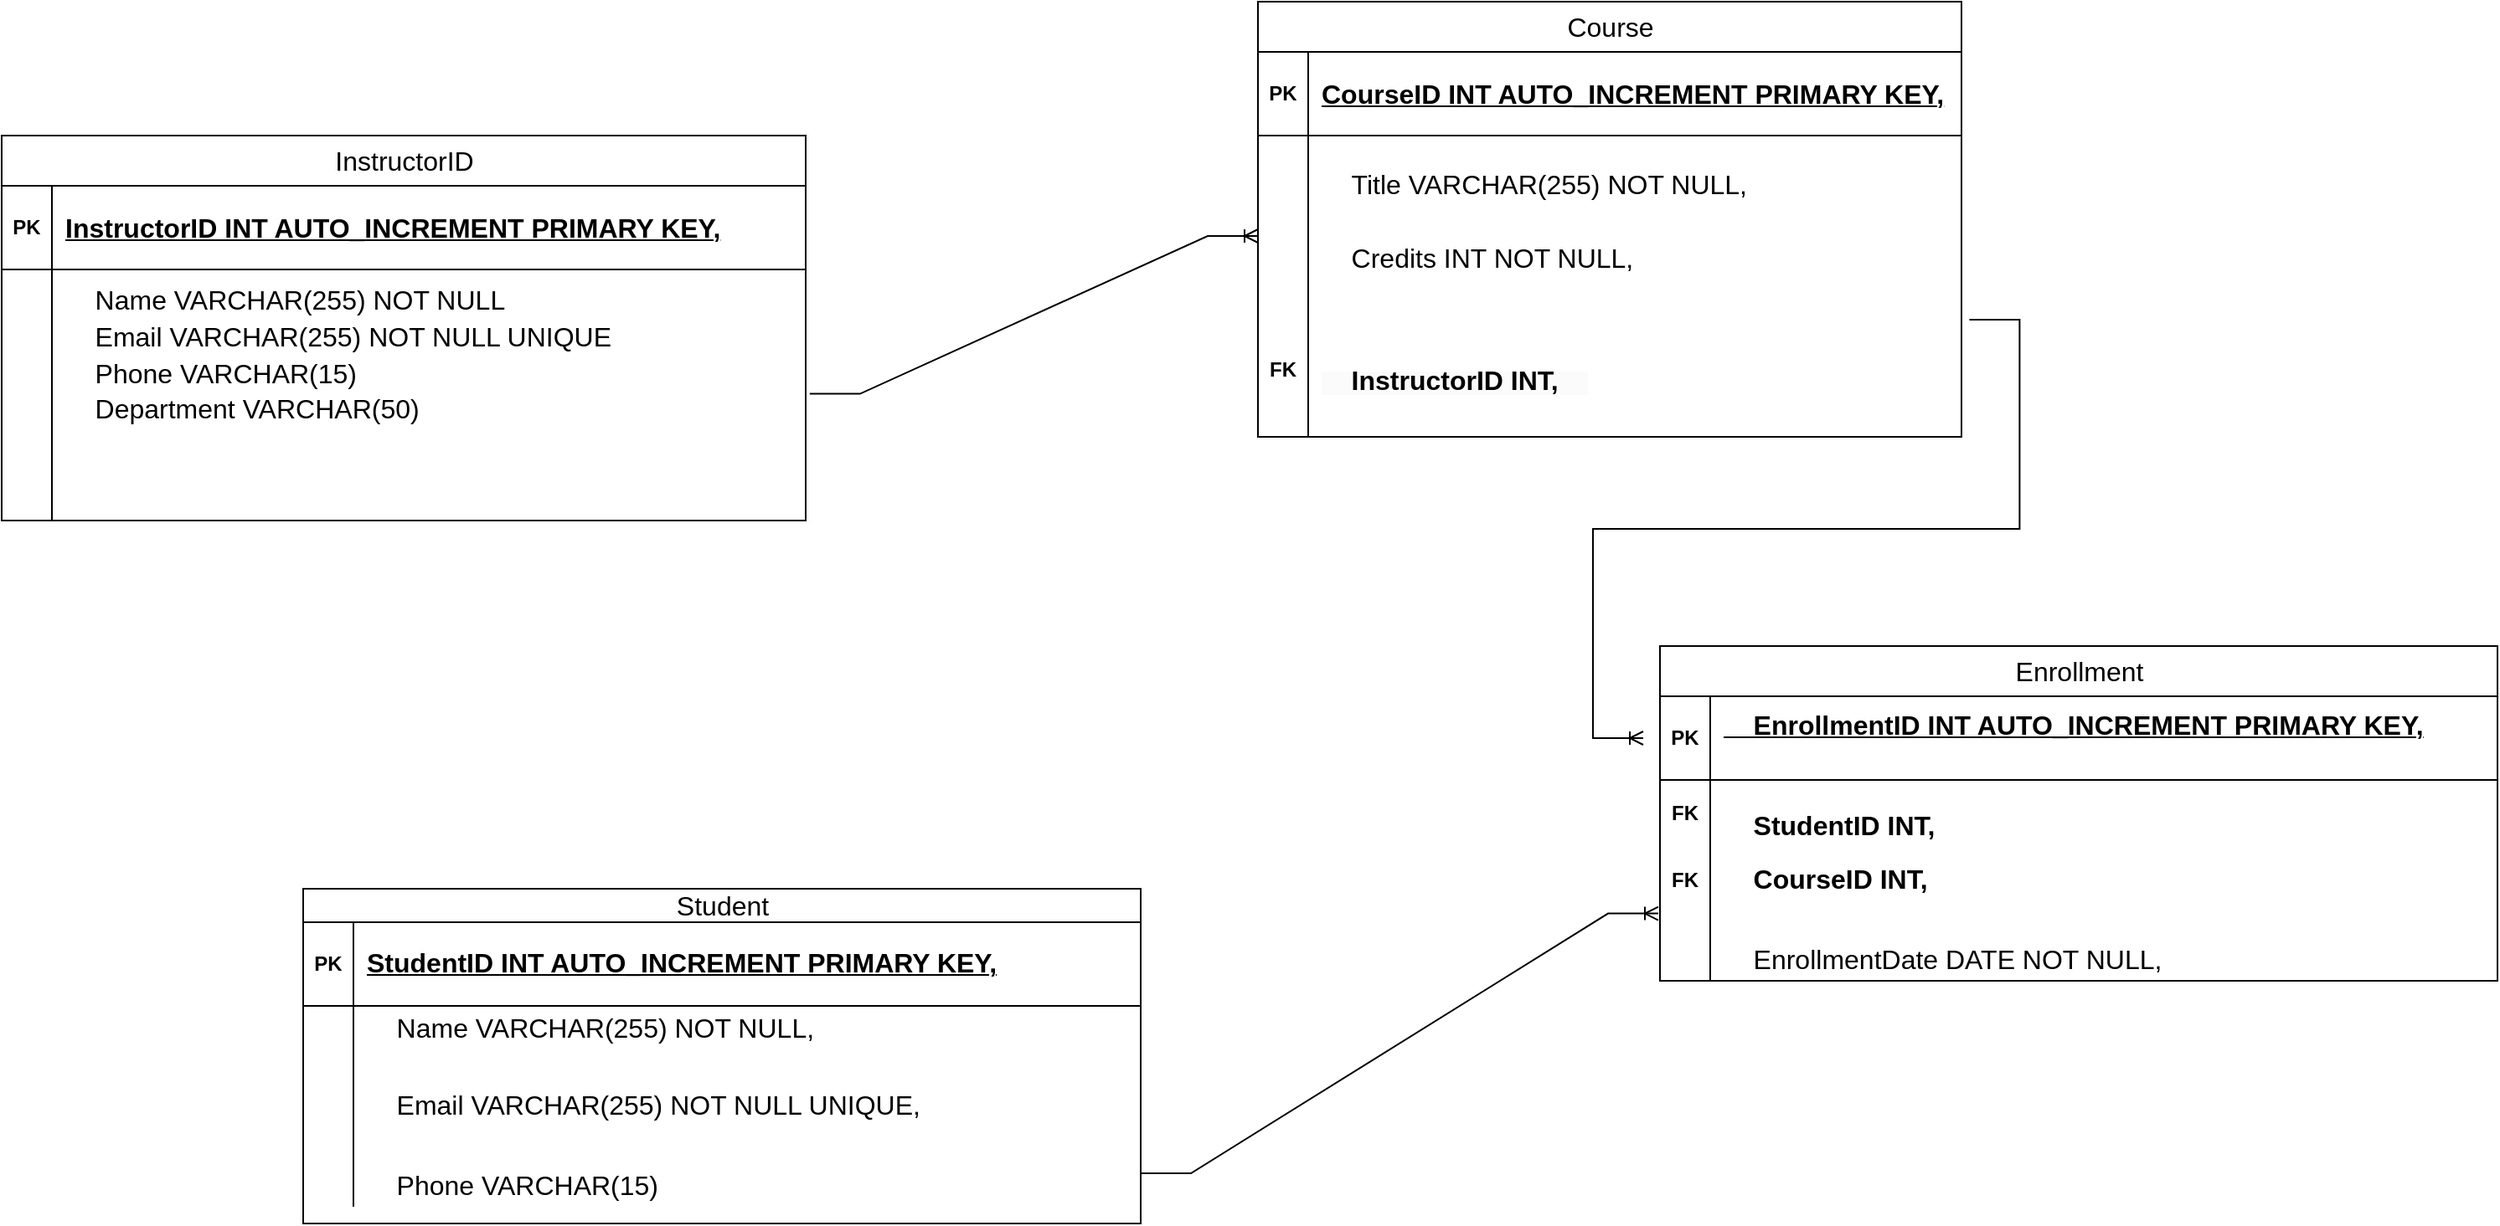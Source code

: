<mxfile version="24.8.6">
  <diagram name="Page-1" id="VyYkG-24HqSiHIFtnf7p">
    <mxGraphModel dx="1992" dy="838" grid="1" gridSize="10" guides="1" tooltips="1" connect="1" arrows="1" fold="1" page="1" pageScale="1" pageWidth="827" pageHeight="1169" math="0" shadow="0">
      <root>
        <mxCell id="0" />
        <mxCell id="1" parent="0" />
        <mxCell id="ubFg8cCTz5OX0tY9X4NB-13" value="&lt;span id=&quot;docs-internal-guid-d25b3ad8-7fff-eb38-3b77-8054913d3f93&quot; style=&quot;font-weight:normal;&quot;&gt;&lt;span style=&quot;font-size: 12pt; font-family: Arial, sans-serif; background-color: transparent; font-variant-numeric: normal; font-variant-east-asian: normal; font-variant-alternates: normal; font-variant-position: normal; vertical-align: baseline; white-space: pre-wrap;&quot;&gt;InstructorID &lt;/span&gt;&lt;/span&gt;" style="shape=table;startSize=30;container=1;collapsible=1;childLayout=tableLayout;fixedRows=1;rowLines=0;fontStyle=1;align=center;resizeLast=1;html=1;" vertex="1" parent="1">
          <mxGeometry x="30" y="280" width="480" height="230" as="geometry" />
        </mxCell>
        <mxCell id="ubFg8cCTz5OX0tY9X4NB-14" value="" style="shape=tableRow;horizontal=0;startSize=0;swimlaneHead=0;swimlaneBody=0;fillColor=none;collapsible=0;dropTarget=0;points=[[0,0.5],[1,0.5]];portConstraint=eastwest;top=0;left=0;right=0;bottom=1;" vertex="1" parent="ubFg8cCTz5OX0tY9X4NB-13">
          <mxGeometry y="30" width="480" height="50" as="geometry" />
        </mxCell>
        <mxCell id="ubFg8cCTz5OX0tY9X4NB-15" value="PK" style="shape=partialRectangle;connectable=0;fillColor=none;top=0;left=0;bottom=0;right=0;fontStyle=1;overflow=hidden;whiteSpace=wrap;html=1;" vertex="1" parent="ubFg8cCTz5OX0tY9X4NB-14">
          <mxGeometry width="30" height="50" as="geometry">
            <mxRectangle width="30" height="50" as="alternateBounds" />
          </mxGeometry>
        </mxCell>
        <mxCell id="ubFg8cCTz5OX0tY9X4NB-16" value="&lt;span id=&quot;docs-internal-guid-5f71bf10-7fff-0b4f-48bb-a60be18ed631&quot; style=&quot;&quot;&gt;&lt;span style=&quot;font-size: 12pt; font-family: Arial, sans-serif; background-color: transparent; font-variant-numeric: normal; font-variant-east-asian: normal; font-variant-alternates: normal; font-variant-position: normal; text-decoration-line: none; vertical-align: baseline; white-space-collapse: preserve;&quot;&gt;InstructorID INT AUTO_INCREMENT PRIMARY KEY,&lt;/span&gt;&lt;span style=&quot;font-size: 12pt; font-family: Arial, sans-serif; background-color: transparent; font-variant-numeric: normal; font-variant-east-asian: normal; font-variant-alternates: normal; font-variant-position: normal; text-decoration-line: none; vertical-align: baseline; white-space-collapse: preserve;&quot;&gt;&lt;span style=&quot;text-wrap-mode: nowrap;&quot; class=&quot;Apple-tab-span&quot;&gt;&#x9;&lt;/span&gt;&lt;/span&gt;&lt;/span&gt;" style="shape=partialRectangle;connectable=0;fillColor=none;top=0;left=0;bottom=0;right=0;align=left;spacingLeft=6;fontStyle=5;overflow=hidden;whiteSpace=wrap;html=1;" vertex="1" parent="ubFg8cCTz5OX0tY9X4NB-14">
          <mxGeometry x="30" width="450" height="50" as="geometry">
            <mxRectangle width="450" height="50" as="alternateBounds" />
          </mxGeometry>
        </mxCell>
        <mxCell id="ubFg8cCTz5OX0tY9X4NB-17" value="" style="shape=tableRow;horizontal=0;startSize=0;swimlaneHead=0;swimlaneBody=0;fillColor=none;collapsible=0;dropTarget=0;points=[[0,0.5],[1,0.5]];portConstraint=eastwest;top=0;left=0;right=0;bottom=0;" vertex="1" parent="ubFg8cCTz5OX0tY9X4NB-13">
          <mxGeometry y="80" width="480" height="100" as="geometry" />
        </mxCell>
        <mxCell id="ubFg8cCTz5OX0tY9X4NB-18" value="" style="shape=partialRectangle;connectable=0;fillColor=none;top=0;left=0;bottom=0;right=0;editable=1;overflow=hidden;whiteSpace=wrap;html=1;" vertex="1" parent="ubFg8cCTz5OX0tY9X4NB-17">
          <mxGeometry width="30" height="100" as="geometry">
            <mxRectangle width="30" height="100" as="alternateBounds" />
          </mxGeometry>
        </mxCell>
        <mxCell id="ubFg8cCTz5OX0tY9X4NB-19" value="&lt;span id=&quot;docs-internal-guid-3f05a4d0-7fff-b908-06cd-d9424c4733d5&quot;&gt;&lt;p style=&quot;line-height:1.38;margin-top:0pt;margin-bottom:0pt;&quot; dir=&quot;ltr&quot;&gt;&lt;span style=&quot;font-size: 12pt; font-family: Arial, sans-serif; background-color: transparent; font-variant-numeric: normal; font-variant-east-asian: normal; font-variant-alternates: normal; font-variant-position: normal; vertical-align: baseline; white-space-collapse: preserve;&quot;&gt;&amp;nbsp;   Name VARCHAR(255) NOT NULL&lt;/span&gt;&lt;span style=&quot;font-size: 12pt; font-family: Arial, sans-serif; background-color: transparent; font-variant-numeric: normal; font-variant-east-asian: normal; font-variant-alternates: normal; font-variant-position: normal; vertical-align: baseline; white-space-collapse: preserve;&quot;&gt;&lt;span style=&quot;text-wrap-mode: nowrap;&quot; class=&quot;Apple-tab-span&quot;&gt;&#x9;&lt;/span&gt;&lt;/span&gt;&lt;/p&gt;&lt;p style=&quot;line-height:1.38;margin-top:0pt;margin-bottom:0pt;&quot; dir=&quot;ltr&quot;&gt;&lt;span style=&quot;font-size: 12pt; font-family: Arial, sans-serif; background-color: transparent; font-variant-numeric: normal; font-variant-east-asian: normal; font-variant-alternates: normal; font-variant-position: normal; vertical-align: baseline; white-space-collapse: preserve;&quot;&gt;&amp;nbsp;&amp;nbsp;&amp;nbsp;&amp;nbsp;Email VARCHAR(255) NOT NULL UNIQUE&lt;/span&gt;&lt;/p&gt;&lt;p style=&quot;line-height:1.38;margin-top:0pt;margin-bottom:0pt;&quot; dir=&quot;ltr&quot;&gt;&lt;span style=&quot;font-size: 12pt; font-family: Arial, sans-serif; background-color: transparent; font-variant-numeric: normal; font-variant-east-asian: normal; font-variant-alternates: normal; font-variant-position: normal; vertical-align: baseline; white-space-collapse: preserve;&quot;&gt;&amp;nbsp;&amp;nbsp;&amp;nbsp;&amp;nbsp;Phone VARCHAR(15)&lt;/span&gt;&lt;/p&gt;&lt;span style=&quot;font-size: 12pt; font-family: Arial, sans-serif; background-color: transparent; font-variant-numeric: normal; font-variant-east-asian: normal; font-variant-alternates: normal; font-variant-position: normal; vertical-align: baseline; white-space-collapse: preserve;&quot;&gt;&amp;nbsp;&amp;nbsp;&amp;nbsp;&amp;nbsp;Department VARCHAR(50)&lt;/span&gt;&lt;/span&gt;" style="shape=partialRectangle;connectable=0;fillColor=none;top=0;left=0;bottom=0;right=0;align=left;spacingLeft=6;overflow=hidden;whiteSpace=wrap;html=1;" vertex="1" parent="ubFg8cCTz5OX0tY9X4NB-17">
          <mxGeometry x="30" width="450" height="100" as="geometry">
            <mxRectangle width="450" height="100" as="alternateBounds" />
          </mxGeometry>
        </mxCell>
        <mxCell id="ubFg8cCTz5OX0tY9X4NB-20" value="" style="shape=tableRow;horizontal=0;startSize=0;swimlaneHead=0;swimlaneBody=0;fillColor=none;collapsible=0;dropTarget=0;points=[[0,0.5],[1,0.5]];portConstraint=eastwest;top=0;left=0;right=0;bottom=0;" vertex="1" parent="ubFg8cCTz5OX0tY9X4NB-13">
          <mxGeometry y="180" width="480" height="30" as="geometry" />
        </mxCell>
        <mxCell id="ubFg8cCTz5OX0tY9X4NB-21" value="" style="shape=partialRectangle;connectable=0;fillColor=none;top=0;left=0;bottom=0;right=0;editable=1;overflow=hidden;whiteSpace=wrap;html=1;" vertex="1" parent="ubFg8cCTz5OX0tY9X4NB-20">
          <mxGeometry width="30" height="30" as="geometry">
            <mxRectangle width="30" height="30" as="alternateBounds" />
          </mxGeometry>
        </mxCell>
        <mxCell id="ubFg8cCTz5OX0tY9X4NB-22" value="" style="shape=partialRectangle;connectable=0;fillColor=none;top=0;left=0;bottom=0;right=0;align=left;spacingLeft=6;overflow=hidden;whiteSpace=wrap;html=1;" vertex="1" parent="ubFg8cCTz5OX0tY9X4NB-20">
          <mxGeometry x="30" width="450" height="30" as="geometry">
            <mxRectangle width="450" height="30" as="alternateBounds" />
          </mxGeometry>
        </mxCell>
        <mxCell id="ubFg8cCTz5OX0tY9X4NB-23" value="" style="shape=tableRow;horizontal=0;startSize=0;swimlaneHead=0;swimlaneBody=0;fillColor=none;collapsible=0;dropTarget=0;points=[[0,0.5],[1,0.5]];portConstraint=eastwest;top=0;left=0;right=0;bottom=0;" vertex="1" parent="ubFg8cCTz5OX0tY9X4NB-13">
          <mxGeometry y="210" width="480" height="20" as="geometry" />
        </mxCell>
        <mxCell id="ubFg8cCTz5OX0tY9X4NB-24" value="" style="shape=partialRectangle;connectable=0;fillColor=none;top=0;left=0;bottom=0;right=0;editable=1;overflow=hidden;whiteSpace=wrap;html=1;" vertex="1" parent="ubFg8cCTz5OX0tY9X4NB-23">
          <mxGeometry width="30" height="20" as="geometry">
            <mxRectangle width="30" height="20" as="alternateBounds" />
          </mxGeometry>
        </mxCell>
        <mxCell id="ubFg8cCTz5OX0tY9X4NB-25" value="" style="shape=partialRectangle;connectable=0;fillColor=none;top=0;left=0;bottom=0;right=0;align=left;spacingLeft=6;overflow=hidden;whiteSpace=wrap;html=1;" vertex="1" parent="ubFg8cCTz5OX0tY9X4NB-23">
          <mxGeometry x="30" width="450" height="20" as="geometry">
            <mxRectangle width="450" height="20" as="alternateBounds" />
          </mxGeometry>
        </mxCell>
        <mxCell id="ubFg8cCTz5OX0tY9X4NB-26" value="&lt;span id=&quot;docs-internal-guid-68d330e4-7fff-f4f8-193e-1dccd924a1f2&quot; style=&quot;font-weight:normal;&quot;&gt;&lt;span style=&quot;font-size: 12pt; font-family: Arial, sans-serif; background-color: transparent; font-variant-numeric: normal; font-variant-east-asian: normal; font-variant-alternates: normal; font-variant-position: normal; vertical-align: baseline; white-space: pre-wrap;&quot;&gt;Course&lt;/span&gt;&lt;/span&gt;" style="shape=table;startSize=30;container=1;collapsible=1;childLayout=tableLayout;fixedRows=1;rowLines=0;fontStyle=1;align=center;resizeLast=1;html=1;" vertex="1" parent="1">
          <mxGeometry x="780" y="200" width="420" height="260" as="geometry" />
        </mxCell>
        <mxCell id="ubFg8cCTz5OX0tY9X4NB-27" value="" style="shape=tableRow;horizontal=0;startSize=0;swimlaneHead=0;swimlaneBody=0;fillColor=none;collapsible=0;dropTarget=0;points=[[0,0.5],[1,0.5]];portConstraint=eastwest;top=0;left=0;right=0;bottom=1;" vertex="1" parent="ubFg8cCTz5OX0tY9X4NB-26">
          <mxGeometry y="30" width="420" height="50" as="geometry" />
        </mxCell>
        <mxCell id="ubFg8cCTz5OX0tY9X4NB-28" value="PK" style="shape=partialRectangle;connectable=0;fillColor=none;top=0;left=0;bottom=0;right=0;fontStyle=1;overflow=hidden;whiteSpace=wrap;html=1;" vertex="1" parent="ubFg8cCTz5OX0tY9X4NB-27">
          <mxGeometry width="30" height="50" as="geometry">
            <mxRectangle width="30" height="50" as="alternateBounds" />
          </mxGeometry>
        </mxCell>
        <mxCell id="ubFg8cCTz5OX0tY9X4NB-29" value="&lt;span id=&quot;docs-internal-guid-2a1b02e7-7fff-1312-040c-3659f25a3bd1&quot; style=&quot;&quot;&gt;&lt;span style=&quot;font-size: 12pt; font-family: Arial, sans-serif; background-color: transparent; font-variant-numeric: normal; font-variant-east-asian: normal; font-variant-alternates: normal; font-variant-position: normal; text-decoration-line: none; vertical-align: baseline; white-space-collapse: preserve;&quot;&gt;CourseID INT AUTO_INCREMENT PRIMARY KEY,&lt;/span&gt;&lt;/span&gt;" style="shape=partialRectangle;connectable=0;fillColor=none;top=0;left=0;bottom=0;right=0;align=left;spacingLeft=6;fontStyle=5;overflow=hidden;whiteSpace=wrap;html=1;" vertex="1" parent="ubFg8cCTz5OX0tY9X4NB-27">
          <mxGeometry x="30" width="390" height="50" as="geometry">
            <mxRectangle width="390" height="50" as="alternateBounds" />
          </mxGeometry>
        </mxCell>
        <mxCell id="ubFg8cCTz5OX0tY9X4NB-30" value="" style="shape=tableRow;horizontal=0;startSize=0;swimlaneHead=0;swimlaneBody=0;fillColor=none;collapsible=0;dropTarget=0;points=[[0,0.5],[1,0.5]];portConstraint=eastwest;top=0;left=0;right=0;bottom=0;" vertex="1" parent="ubFg8cCTz5OX0tY9X4NB-26">
          <mxGeometry y="80" width="420" height="120" as="geometry" />
        </mxCell>
        <mxCell id="ubFg8cCTz5OX0tY9X4NB-31" value="" style="shape=partialRectangle;connectable=0;fillColor=none;top=0;left=0;bottom=0;right=0;editable=1;overflow=hidden;whiteSpace=wrap;html=1;" vertex="1" parent="ubFg8cCTz5OX0tY9X4NB-30">
          <mxGeometry width="30" height="120" as="geometry">
            <mxRectangle width="30" height="120" as="alternateBounds" />
          </mxGeometry>
        </mxCell>
        <mxCell id="ubFg8cCTz5OX0tY9X4NB-32" value="&lt;span id=&quot;docs-internal-guid-3f05a4d0-7fff-b908-06cd-d9424c4733d5&quot;&gt;&lt;p style=&quot;line-height:1.38;margin-top:0pt;margin-bottom:0pt;&quot; dir=&quot;ltr&quot;&gt;&lt;span style=&quot;font-size:12pt;font-family:Arial,sans-serif;color:#000000;background-color:transparent;font-weight:400;font-style:normal;font-variant:normal;text-decoration:none;vertical-align:baseline;white-space:pre;white-space:pre-wrap;&quot;&gt;    Title VARCHAR(255) NOT NULL,&lt;/span&gt;&lt;/p&gt;&lt;p style=&quot;line-height:1.38;margin-top:0pt;margin-bottom:0pt;&quot; dir=&quot;ltr&quot;&gt;&lt;span style=&quot;font-size:12pt;font-family:Arial,sans-serif;color:#000000;background-color:transparent;font-weight:400;font-style:normal;font-variant:normal;text-decoration:none;vertical-align:baseline;white-space:pre;white-space:pre-wrap;&quot;&gt;&lt;span style=&quot;white-space:pre;&quot; class=&quot;Apple-tab-span&quot;&gt;&#x9;&lt;/span&gt;&lt;/span&gt;&lt;/p&gt;&lt;p style=&quot;line-height:1.38;margin-top:0pt;margin-bottom:0pt;&quot; dir=&quot;ltr&quot;&gt;&lt;span style=&quot;font-size:12pt;font-family:Arial,sans-serif;color:#000000;background-color:transparent;font-weight:400;font-style:normal;font-variant:normal;text-decoration:none;vertical-align:baseline;white-space:pre;white-space:pre-wrap;&quot;&gt;&amp;nbsp;&amp;nbsp;&amp;nbsp;&amp;nbsp;Credits INT NOT NULL,&lt;/span&gt;&lt;span style=&quot;font-size:12pt;font-family:Arial,sans-serif;color:#000000;background-color:transparent;font-weight:400;font-style:normal;font-variant:normal;text-decoration:none;vertical-align:baseline;white-space:pre;white-space:pre-wrap;&quot;&gt;&lt;span style=&quot;white-space:pre;&quot; class=&quot;Apple-tab-span&quot;&gt;&#x9;&lt;/span&gt;&lt;/span&gt;&lt;/p&gt;&lt;p style=&quot;line-height:1.38;margin-top:0pt;margin-bottom:0pt;&quot; dir=&quot;ltr&quot;&gt;&lt;br&gt;&lt;/p&gt;&lt;/span&gt;" style="shape=partialRectangle;connectable=0;fillColor=none;top=0;left=0;bottom=0;right=0;align=left;spacingLeft=6;overflow=hidden;whiteSpace=wrap;html=1;" vertex="1" parent="ubFg8cCTz5OX0tY9X4NB-30">
          <mxGeometry x="30" width="390" height="120" as="geometry">
            <mxRectangle width="390" height="120" as="alternateBounds" />
          </mxGeometry>
        </mxCell>
        <mxCell id="ubFg8cCTz5OX0tY9X4NB-33" value="" style="shape=tableRow;horizontal=0;startSize=0;swimlaneHead=0;swimlaneBody=0;fillColor=none;collapsible=0;dropTarget=0;points=[[0,0.5],[1,0.5]];portConstraint=eastwest;top=0;left=0;right=0;bottom=0;" vertex="1" parent="ubFg8cCTz5OX0tY9X4NB-26">
          <mxGeometry y="200" width="420" height="40" as="geometry" />
        </mxCell>
        <mxCell id="ubFg8cCTz5OX0tY9X4NB-34" value="&lt;font style=&quot;font-size: 12px;&quot;&gt;&lt;b&gt;FK&lt;/b&gt;&lt;/font&gt;" style="shape=partialRectangle;connectable=0;fillColor=none;top=0;left=0;bottom=0;right=0;editable=1;overflow=hidden;whiteSpace=wrap;html=1;" vertex="1" parent="ubFg8cCTz5OX0tY9X4NB-33">
          <mxGeometry width="30" height="40" as="geometry">
            <mxRectangle width="30" height="40" as="alternateBounds" />
          </mxGeometry>
        </mxCell>
        <mxCell id="ubFg8cCTz5OX0tY9X4NB-35" value="&#xa;&lt;b style=&quot;forced-color-adjust: none; color: rgb(0, 0, 0); font-family: Helvetica; font-size: 12px; font-style: normal; font-variant-ligatures: normal; font-variant-caps: normal; letter-spacing: normal; orphans: 2; text-align: left; text-indent: 0px; text-transform: none; widows: 2; word-spacing: 0px; -webkit-text-stroke-width: 0px; white-space: normal; background-color: rgb(251, 251, 251); text-decoration-thickness: initial; text-decoration-style: initial; text-decoration-color: initial;&quot;&gt;&lt;span style=&quot;forced-color-adjust: none; font-variant-numeric: normal; font-variant-east-asian: normal; font-variant-alternates: normal; font-variant-position: normal; white-space-collapse: preserve; background-color: transparent; font-size: 12pt; font-family: Arial, sans-serif; vertical-align: baseline;&quot;&gt;&amp;nbsp;&amp;nbsp;&amp;nbsp;&amp;nbsp;InstructorID INT,&lt;/span&gt;&lt;span style=&quot;forced-color-adjust: none; font-variant-numeric: normal; font-variant-east-asian: normal; font-variant-alternates: normal; font-variant-position: normal; white-space-collapse: preserve; background-color: transparent; font-size: 12pt; font-family: Arial, sans-serif; vertical-align: baseline;&quot;&gt;&lt;span style=&quot;white-space: pre;&quot;&gt;&amp;nbsp;&amp;nbsp;&amp;nbsp;&amp;nbsp;&lt;/span&gt;&lt;/span&gt;&lt;/b&gt;&#xa;&#xa;" style="shape=partialRectangle;connectable=0;fillColor=none;top=0;left=0;bottom=0;right=0;align=left;spacingLeft=6;overflow=hidden;whiteSpace=wrap;html=1;" vertex="1" parent="ubFg8cCTz5OX0tY9X4NB-33">
          <mxGeometry x="30" width="390" height="40" as="geometry">
            <mxRectangle width="390" height="40" as="alternateBounds" />
          </mxGeometry>
        </mxCell>
        <mxCell id="ubFg8cCTz5OX0tY9X4NB-36" value="" style="shape=tableRow;horizontal=0;startSize=0;swimlaneHead=0;swimlaneBody=0;fillColor=none;collapsible=0;dropTarget=0;points=[[0,0.5],[1,0.5]];portConstraint=eastwest;top=0;left=0;right=0;bottom=0;" vertex="1" parent="ubFg8cCTz5OX0tY9X4NB-26">
          <mxGeometry y="240" width="420" height="20" as="geometry" />
        </mxCell>
        <mxCell id="ubFg8cCTz5OX0tY9X4NB-37" value="" style="shape=partialRectangle;connectable=0;fillColor=none;top=0;left=0;bottom=0;right=0;editable=1;overflow=hidden;whiteSpace=wrap;html=1;" vertex="1" parent="ubFg8cCTz5OX0tY9X4NB-36">
          <mxGeometry width="30" height="20" as="geometry">
            <mxRectangle width="30" height="20" as="alternateBounds" />
          </mxGeometry>
        </mxCell>
        <mxCell id="ubFg8cCTz5OX0tY9X4NB-38" value="&lt;div&gt;&lt;br/&gt;&lt;/div&gt;" style="shape=partialRectangle;connectable=0;fillColor=none;top=0;left=0;bottom=0;right=0;align=left;spacingLeft=6;overflow=hidden;whiteSpace=wrap;html=1;" vertex="1" parent="ubFg8cCTz5OX0tY9X4NB-36">
          <mxGeometry x="30" width="390" height="20" as="geometry">
            <mxRectangle width="390" height="20" as="alternateBounds" />
          </mxGeometry>
        </mxCell>
        <mxCell id="ubFg8cCTz5OX0tY9X4NB-39" value="&lt;span id=&quot;docs-internal-guid-9519b10b-7fff-72ff-e908-93e3487349bc&quot; style=&quot;font-weight:normal;&quot;&gt;&lt;span style=&quot;font-size: 12pt; font-family: Arial, sans-serif; background-color: transparent; font-variant-numeric: normal; font-variant-east-asian: normal; font-variant-alternates: normal; font-variant-position: normal; vertical-align: baseline; white-space: pre-wrap;&quot;&gt;Enrollment &lt;/span&gt;&lt;/span&gt;" style="shape=table;startSize=30;container=1;collapsible=1;childLayout=tableLayout;fixedRows=1;rowLines=0;fontStyle=1;align=center;resizeLast=1;html=1;" vertex="1" parent="1">
          <mxGeometry x="1020" y="585" width="500" height="200" as="geometry" />
        </mxCell>
        <mxCell id="ubFg8cCTz5OX0tY9X4NB-40" value="" style="shape=tableRow;horizontal=0;startSize=0;swimlaneHead=0;swimlaneBody=0;fillColor=none;collapsible=0;dropTarget=0;points=[[0,0.5],[1,0.5]];portConstraint=eastwest;top=0;left=0;right=0;bottom=1;" vertex="1" parent="ubFg8cCTz5OX0tY9X4NB-39">
          <mxGeometry y="30" width="500" height="50" as="geometry" />
        </mxCell>
        <mxCell id="ubFg8cCTz5OX0tY9X4NB-41" value="PK" style="shape=partialRectangle;connectable=0;fillColor=none;top=0;left=0;bottom=0;right=0;fontStyle=1;overflow=hidden;whiteSpace=wrap;html=1;" vertex="1" parent="ubFg8cCTz5OX0tY9X4NB-40">
          <mxGeometry width="30" height="50" as="geometry">
            <mxRectangle width="30" height="50" as="alternateBounds" />
          </mxGeometry>
        </mxCell>
        <mxCell id="ubFg8cCTz5OX0tY9X4NB-42" value="&lt;span id=&quot;docs-internal-guid-fd24024e-7fff-0282-915c-2a572d0c93df&quot; style=&quot;&quot;&gt;&lt;p style=&quot;line-height: 1.38; margin-top: 0pt; margin-bottom: 0pt;&quot; dir=&quot;ltr&quot;&gt;&lt;span style=&quot;font-size: 12pt; font-family: Arial, sans-serif; background-color: transparent; font-variant-numeric: normal; font-variant-east-asian: normal; font-variant-alternates: normal; font-variant-position: normal; text-decoration-line: none; vertical-align: baseline; white-space-collapse: preserve;&quot;&gt;&amp;nbsp;&amp;nbsp;&amp;nbsp;&amp;nbsp;EnrollmentID INT AUTO_INCREMENT PRIMARY KEY,&lt;/span&gt;&lt;span style=&quot;font-size: 12pt; font-family: Arial, sans-serif; background-color: transparent; font-variant-numeric: normal; font-variant-east-asian: normal; font-variant-alternates: normal; font-variant-position: normal; text-decoration-line: none; vertical-align: baseline; white-space-collapse: preserve;&quot;&gt;&lt;span style=&quot;text-wrap-mode: nowrap;&quot; class=&quot;Apple-tab-span&quot;&gt;&#x9;&lt;/span&gt;&lt;/span&gt;&lt;/p&gt;&lt;div style=&quot;font-weight: normal;&quot;&gt;&lt;br&gt;&lt;/div&gt;&lt;/span&gt;" style="shape=partialRectangle;connectable=0;fillColor=none;top=0;left=0;bottom=0;right=0;align=left;spacingLeft=6;fontStyle=5;overflow=hidden;whiteSpace=wrap;html=1;" vertex="1" parent="ubFg8cCTz5OX0tY9X4NB-40">
          <mxGeometry x="30" width="470" height="50" as="geometry">
            <mxRectangle width="470" height="50" as="alternateBounds" />
          </mxGeometry>
        </mxCell>
        <mxCell id="ubFg8cCTz5OX0tY9X4NB-43" value="" style="shape=tableRow;horizontal=0;startSize=0;swimlaneHead=0;swimlaneBody=0;fillColor=none;collapsible=0;dropTarget=0;points=[[0,0.5],[1,0.5]];portConstraint=eastwest;top=0;left=0;right=0;bottom=0;" vertex="1" parent="ubFg8cCTz5OX0tY9X4NB-39">
          <mxGeometry y="80" width="500" height="40" as="geometry" />
        </mxCell>
        <mxCell id="ubFg8cCTz5OX0tY9X4NB-44" value="&lt;b&gt;FK&lt;/b&gt;" style="shape=partialRectangle;connectable=0;fillColor=none;top=0;left=0;bottom=0;right=0;editable=1;overflow=hidden;whiteSpace=wrap;html=1;" vertex="1" parent="ubFg8cCTz5OX0tY9X4NB-43">
          <mxGeometry width="30" height="40" as="geometry">
            <mxRectangle width="30" height="40" as="alternateBounds" />
          </mxGeometry>
        </mxCell>
        <mxCell id="ubFg8cCTz5OX0tY9X4NB-45" value="&lt;b&gt;&lt;br&gt;&lt;span id=&quot;docs-internal-guid-02fadf43-7fff-8600-b158-53d7eae7b4cc&quot; style=&quot;&quot;&gt;&lt;p style=&quot;line-height:1.38;margin-top:0pt;margin-bottom:0pt;&quot; dir=&quot;ltr&quot;&gt;&lt;span style=&quot;font-size: 12pt; font-family: Arial, sans-serif; color: rgb(0, 0, 0); background-color: transparent; font-style: normal; font-variant: normal; text-decoration: none; vertical-align: baseline; white-space: pre-wrap;&quot;&gt;&amp;nbsp;&amp;nbsp;&amp;nbsp;&amp;nbsp;StudentID INT,&lt;/span&gt;&lt;span style=&quot;font-size: 12pt; font-family: Arial, sans-serif; color: rgb(0, 0, 0); background-color: transparent; font-style: normal; font-variant: normal; text-decoration: none; vertical-align: baseline; white-space: pre-wrap;&quot;&gt;&lt;span style=&quot;white-space: pre;&quot;&gt;&amp;nbsp;&amp;nbsp;&amp;nbsp;&amp;nbsp;&lt;/span&gt;&lt;/span&gt;&lt;/p&gt;&lt;/span&gt;&lt;/b&gt;&lt;div&gt;&lt;br&gt;&lt;/div&gt;" style="shape=partialRectangle;connectable=0;fillColor=none;top=0;left=0;bottom=0;right=0;align=left;spacingLeft=6;overflow=hidden;whiteSpace=wrap;html=1;" vertex="1" parent="ubFg8cCTz5OX0tY9X4NB-43">
          <mxGeometry x="30" width="470" height="40" as="geometry">
            <mxRectangle width="470" height="40" as="alternateBounds" />
          </mxGeometry>
        </mxCell>
        <mxCell id="ubFg8cCTz5OX0tY9X4NB-46" value="" style="shape=tableRow;horizontal=0;startSize=0;swimlaneHead=0;swimlaneBody=0;fillColor=none;collapsible=0;dropTarget=0;points=[[0,0.5],[1,0.5]];portConstraint=eastwest;top=0;left=0;right=0;bottom=0;" vertex="1" parent="ubFg8cCTz5OX0tY9X4NB-39">
          <mxGeometry y="120" width="500" height="40" as="geometry" />
        </mxCell>
        <mxCell id="ubFg8cCTz5OX0tY9X4NB-47" value="&lt;b&gt;FK&lt;/b&gt;" style="shape=partialRectangle;connectable=0;fillColor=none;top=0;left=0;bottom=0;right=0;editable=1;overflow=hidden;whiteSpace=wrap;html=1;" vertex="1" parent="ubFg8cCTz5OX0tY9X4NB-46">
          <mxGeometry width="30" height="40" as="geometry">
            <mxRectangle width="30" height="40" as="alternateBounds" />
          </mxGeometry>
        </mxCell>
        <mxCell id="ubFg8cCTz5OX0tY9X4NB-48" value="&lt;span id=&quot;docs-internal-guid-e72f3d15-7fff-8d42-8cd2-3475a9f72407&quot;&gt;&lt;p style=&quot;line-height:1.38;margin-top:0pt;margin-bottom:0pt;&quot; dir=&quot;ltr&quot;&gt;&lt;b&gt;&lt;span style=&quot;font-size: 12pt; font-family: Arial, sans-serif; background-color: transparent; font-variant-numeric: normal; font-variant-east-asian: normal; font-variant-alternates: normal; font-variant-position: normal; vertical-align: baseline; white-space-collapse: preserve;&quot;&gt;&amp;nbsp;&amp;nbsp;&amp;nbsp;&amp;nbsp;CourseID INT,&lt;/span&gt;&lt;span style=&quot;font-size: 12pt; font-family: Arial, sans-serif; background-color: transparent; font-variant-numeric: normal; font-variant-east-asian: normal; font-variant-alternates: normal; font-variant-position: normal; vertical-align: baseline; white-space-collapse: preserve;&quot;&gt;&lt;span style=&quot;text-wrap-mode: nowrap;&quot; class=&quot;Apple-tab-span&quot;&gt;&#x9;&lt;/span&gt;&lt;/span&gt;&lt;/b&gt;&lt;/p&gt;&lt;/span&gt;" style="shape=partialRectangle;connectable=0;fillColor=none;top=0;left=0;bottom=0;right=0;align=left;spacingLeft=6;overflow=hidden;whiteSpace=wrap;html=1;" vertex="1" parent="ubFg8cCTz5OX0tY9X4NB-46">
          <mxGeometry x="30" width="470" height="40" as="geometry">
            <mxRectangle width="470" height="40" as="alternateBounds" />
          </mxGeometry>
        </mxCell>
        <mxCell id="ubFg8cCTz5OX0tY9X4NB-49" value="" style="shape=tableRow;horizontal=0;startSize=0;swimlaneHead=0;swimlaneBody=0;fillColor=none;collapsible=0;dropTarget=0;points=[[0,0.5],[1,0.5]];portConstraint=eastwest;top=0;left=0;right=0;bottom=0;" vertex="1" parent="ubFg8cCTz5OX0tY9X4NB-39">
          <mxGeometry y="160" width="500" height="40" as="geometry" />
        </mxCell>
        <mxCell id="ubFg8cCTz5OX0tY9X4NB-50" value="" style="shape=partialRectangle;connectable=0;fillColor=none;top=0;left=0;bottom=0;right=0;editable=1;overflow=hidden;whiteSpace=wrap;html=1;" vertex="1" parent="ubFg8cCTz5OX0tY9X4NB-49">
          <mxGeometry width="30" height="40" as="geometry">
            <mxRectangle width="30" height="40" as="alternateBounds" />
          </mxGeometry>
        </mxCell>
        <mxCell id="ubFg8cCTz5OX0tY9X4NB-51" value="&lt;br&gt;&lt;b id=&quot;docs-internal-guid-7ae80a6f-7fff-93c9-376d-a43c8a3999cb&quot; style=&quot;font-weight: normal;&quot;&gt;&lt;p style=&quot;line-height:1.38;margin-top:0pt;margin-bottom:0pt;&quot; dir=&quot;ltr&quot;&gt;&lt;span style=&quot;font-size: 12pt; font-family: Arial, sans-serif; color: rgb(0, 0, 0); background-color: transparent; font-style: normal; font-variant: normal; text-decoration: none; vertical-align: baseline; white-space: pre-wrap; font-weight: 400;&quot;&gt;&amp;nbsp;&amp;nbsp;&amp;nbsp;&amp;nbsp;EnrollmentDate DATE NOT NULL,&lt;/span&gt;&lt;span style=&quot;font-size: 12pt; font-family: Arial, sans-serif; color: rgb(0, 0, 0); background-color: transparent; font-style: normal; font-variant: normal; text-decoration: none; vertical-align: baseline; white-space: pre-wrap; font-weight: 400;&quot;&gt;&lt;span style=&quot;white-space: pre;&quot;&gt;&amp;nbsp;&amp;nbsp;&amp;nbsp;&amp;nbsp;&lt;/span&gt;&lt;/span&gt;&lt;/p&gt;&lt;/b&gt;&lt;div&gt;&lt;br&gt;&lt;/div&gt;" style="shape=partialRectangle;connectable=0;fillColor=none;top=0;left=0;bottom=0;right=0;align=left;spacingLeft=6;overflow=hidden;whiteSpace=wrap;html=1;" vertex="1" parent="ubFg8cCTz5OX0tY9X4NB-49">
          <mxGeometry x="30" width="470" height="40" as="geometry">
            <mxRectangle width="470" height="40" as="alternateBounds" />
          </mxGeometry>
        </mxCell>
        <mxCell id="ubFg8cCTz5OX0tY9X4NB-52" value="&lt;span id=&quot;docs-internal-guid-4c42797c-7fff-4fe1-b467-970d176ccedd&quot; style=&quot;font-weight:normal;&quot;&gt;&lt;span style=&quot;font-size: 12pt; font-family: Arial, sans-serif; background-color: transparent; font-variant-numeric: normal; font-variant-east-asian: normal; font-variant-alternates: normal; font-variant-position: normal; vertical-align: baseline; white-space: pre-wrap;&quot;&gt;Student &lt;/span&gt;&lt;/span&gt;" style="shape=table;startSize=20;container=1;collapsible=1;childLayout=tableLayout;fixedRows=1;rowLines=0;fontStyle=1;align=center;resizeLast=1;html=1;" vertex="1" parent="1">
          <mxGeometry x="210" y="730" width="500" height="200" as="geometry" />
        </mxCell>
        <mxCell id="ubFg8cCTz5OX0tY9X4NB-53" value="" style="shape=tableRow;horizontal=0;startSize=0;swimlaneHead=0;swimlaneBody=0;fillColor=none;collapsible=0;dropTarget=0;points=[[0,0.5],[1,0.5]];portConstraint=eastwest;top=0;left=0;right=0;bottom=1;" vertex="1" parent="ubFg8cCTz5OX0tY9X4NB-52">
          <mxGeometry y="20" width="500" height="50" as="geometry" />
        </mxCell>
        <mxCell id="ubFg8cCTz5OX0tY9X4NB-54" value="PK" style="shape=partialRectangle;connectable=0;fillColor=none;top=0;left=0;bottom=0;right=0;fontStyle=1;overflow=hidden;whiteSpace=wrap;html=1;" vertex="1" parent="ubFg8cCTz5OX0tY9X4NB-53">
          <mxGeometry width="30" height="50" as="geometry">
            <mxRectangle width="30" height="50" as="alternateBounds" />
          </mxGeometry>
        </mxCell>
        <mxCell id="ubFg8cCTz5OX0tY9X4NB-55" value="&lt;span id=&quot;docs-internal-guid-fd24024e-7fff-0282-915c-2a572d0c93df&quot; style=&quot;&quot;&gt;&lt;p style=&quot;line-height: 1.38; margin-top: 0pt; margin-bottom: 0pt;&quot; dir=&quot;ltr&quot;&gt;&lt;span id=&quot;docs-internal-guid-c2567905-7fff-ab98-73a8-05ef215165c6&quot; style=&quot;&quot;&gt;&lt;span style=&quot;font-size: 12pt; font-family: Arial, sans-serif; background-color: transparent; font-variant-numeric: normal; font-variant-east-asian: normal; font-variant-alternates: normal; font-variant-position: normal; text-decoration-line: none; vertical-align: baseline; white-space-collapse: preserve;&quot;&gt;StudentID INT AUTO_INCREMENT PRIMARY KEY,&lt;/span&gt;&lt;/span&gt;&lt;/p&gt;&lt;/span&gt;" style="shape=partialRectangle;connectable=0;fillColor=none;top=0;left=0;bottom=0;right=0;align=left;spacingLeft=6;fontStyle=5;overflow=hidden;whiteSpace=wrap;html=1;" vertex="1" parent="ubFg8cCTz5OX0tY9X4NB-53">
          <mxGeometry x="30" width="470" height="50" as="geometry">
            <mxRectangle width="470" height="50" as="alternateBounds" />
          </mxGeometry>
        </mxCell>
        <mxCell id="ubFg8cCTz5OX0tY9X4NB-56" value="" style="shape=tableRow;horizontal=0;startSize=0;swimlaneHead=0;swimlaneBody=0;fillColor=none;collapsible=0;dropTarget=0;points=[[0,0.5],[1,0.5]];portConstraint=eastwest;top=0;left=0;right=0;bottom=0;" vertex="1" parent="ubFg8cCTz5OX0tY9X4NB-52">
          <mxGeometry y="70" width="500" height="40" as="geometry" />
        </mxCell>
        <mxCell id="ubFg8cCTz5OX0tY9X4NB-57" value="&lt;b&gt;&amp;nbsp;&lt;/b&gt;" style="shape=partialRectangle;connectable=0;fillColor=none;top=0;left=0;bottom=0;right=0;editable=1;overflow=hidden;whiteSpace=wrap;html=1;" vertex="1" parent="ubFg8cCTz5OX0tY9X4NB-56">
          <mxGeometry width="30" height="40" as="geometry">
            <mxRectangle width="30" height="40" as="alternateBounds" />
          </mxGeometry>
        </mxCell>
        <mxCell id="ubFg8cCTz5OX0tY9X4NB-58" value="&lt;div&gt;&lt;span id=&quot;docs-internal-guid-52836f9c-7fff-c87f-9569-0a85a26941a2&quot;&gt;&lt;p style=&quot;line-height:1.38;margin-top:0pt;margin-bottom:0pt;&quot; dir=&quot;ltr&quot;&gt;&lt;span style=&quot;font-size: 12pt; font-family: Arial, sans-serif; background-color: transparent; font-variant-numeric: normal; font-variant-east-asian: normal; font-variant-alternates: normal; font-variant-position: normal; vertical-align: baseline; white-space-collapse: preserve;&quot;&gt;&amp;nbsp;&amp;nbsp;&amp;nbsp;&amp;nbsp;Name VARCHAR(255) NOT NULL,&lt;/span&gt;&lt;span style=&quot;font-size: 12pt; font-family: Arial, sans-serif; background-color: transparent; font-variant-numeric: normal; font-variant-east-asian: normal; font-variant-alternates: normal; font-variant-position: normal; vertical-align: baseline; white-space-collapse: preserve;&quot;&gt;&lt;span style=&quot;text-wrap-mode: nowrap;&quot; class=&quot;Apple-tab-span&quot;&gt;&#x9;&lt;/span&gt;&lt;/span&gt;&lt;/p&gt;&lt;div&gt;&lt;br&gt;&lt;/div&gt;&lt;/span&gt;&lt;/div&gt;" style="shape=partialRectangle;connectable=0;fillColor=none;top=0;left=0;bottom=0;right=0;align=left;spacingLeft=6;overflow=hidden;whiteSpace=wrap;html=1;" vertex="1" parent="ubFg8cCTz5OX0tY9X4NB-56">
          <mxGeometry x="30" width="470" height="40" as="geometry">
            <mxRectangle width="470" height="40" as="alternateBounds" />
          </mxGeometry>
        </mxCell>
        <mxCell id="ubFg8cCTz5OX0tY9X4NB-59" value="" style="shape=tableRow;horizontal=0;startSize=0;swimlaneHead=0;swimlaneBody=0;fillColor=none;collapsible=0;dropTarget=0;points=[[0,0.5],[1,0.5]];portConstraint=eastwest;top=0;left=0;right=0;bottom=0;" vertex="1" parent="ubFg8cCTz5OX0tY9X4NB-52">
          <mxGeometry y="110" width="500" height="40" as="geometry" />
        </mxCell>
        <mxCell id="ubFg8cCTz5OX0tY9X4NB-60" value="&lt;b&gt;&amp;nbsp;&lt;/b&gt;" style="shape=partialRectangle;connectable=0;fillColor=none;top=0;left=0;bottom=0;right=0;editable=1;overflow=hidden;whiteSpace=wrap;html=1;" vertex="1" parent="ubFg8cCTz5OX0tY9X4NB-59">
          <mxGeometry width="30" height="40" as="geometry">
            <mxRectangle width="30" height="40" as="alternateBounds" />
          </mxGeometry>
        </mxCell>
        <mxCell id="ubFg8cCTz5OX0tY9X4NB-61" value="&lt;span id=&quot;docs-internal-guid-e72f3d15-7fff-8d42-8cd2-3475a9f72407&quot;&gt;&lt;p style=&quot;line-height:1.38;margin-top:0pt;margin-bottom:0pt;&quot; dir=&quot;ltr&quot;&gt;&lt;span id=&quot;docs-internal-guid-dd613e4d-7fff-0f55-76fe-f93ed9d9e2fb&quot;&gt;&lt;/span&gt;&lt;/p&gt;&lt;p style=&quot;line-height:1.38;margin-top:0pt;margin-bottom:0pt;&quot; dir=&quot;ltr&quot;&gt;&lt;span style=&quot;font-size:12pt;font-family:Arial,sans-serif;color:#000000;background-color:transparent;font-weight:400;font-style:normal;font-variant:normal;text-decoration:none;vertical-align:baseline;white-space:pre;white-space:pre-wrap;&quot;&gt;&amp;nbsp;&amp;nbsp;&amp;nbsp;&amp;nbsp;Email VARCHAR(255) NOT NULL UNIQUE,&lt;/span&gt;&lt;span style=&quot;font-size:12pt;font-family:Arial,sans-serif;color:#000000;background-color:transparent;font-weight:400;font-style:normal;font-variant:normal;text-decoration:none;vertical-align:baseline;white-space:pre;white-space:pre-wrap;&quot;&gt;&lt;span style=&quot;white-space:pre;&quot; class=&quot;Apple-tab-span&quot;&gt;&#x9;&lt;/span&gt;&lt;/span&gt;&lt;/p&gt;&lt;/span&gt;" style="shape=partialRectangle;connectable=0;fillColor=none;top=0;left=0;bottom=0;right=0;align=left;spacingLeft=6;overflow=hidden;whiteSpace=wrap;html=1;" vertex="1" parent="ubFg8cCTz5OX0tY9X4NB-59">
          <mxGeometry x="30" width="470" height="40" as="geometry">
            <mxRectangle width="470" height="40" as="alternateBounds" />
          </mxGeometry>
        </mxCell>
        <mxCell id="ubFg8cCTz5OX0tY9X4NB-62" value="" style="shape=tableRow;horizontal=0;startSize=0;swimlaneHead=0;swimlaneBody=0;fillColor=none;collapsible=0;dropTarget=0;points=[[0,0.5],[1,0.5]];portConstraint=eastwest;top=0;left=0;right=0;bottom=0;" vertex="1" parent="ubFg8cCTz5OX0tY9X4NB-52">
          <mxGeometry y="150" width="500" height="40" as="geometry" />
        </mxCell>
        <mxCell id="ubFg8cCTz5OX0tY9X4NB-63" value="" style="shape=partialRectangle;connectable=0;fillColor=none;top=0;left=0;bottom=0;right=0;editable=1;overflow=hidden;whiteSpace=wrap;html=1;" vertex="1" parent="ubFg8cCTz5OX0tY9X4NB-62">
          <mxGeometry width="30" height="40" as="geometry">
            <mxRectangle width="30" height="40" as="alternateBounds" />
          </mxGeometry>
        </mxCell>
        <mxCell id="ubFg8cCTz5OX0tY9X4NB-64" value="&lt;br&gt;&lt;b id=&quot;docs-internal-guid-7ae80a6f-7fff-93c9-376d-a43c8a3999cb&quot; style=&quot;font-weight: normal;&quot;&gt;&lt;p style=&quot;line-height:1.38;margin-top:0pt;margin-bottom:0pt;&quot; dir=&quot;ltr&quot;&gt;&lt;span id=&quot;docs-internal-guid-5ea95c64-7fff-69a3-25be-405226b86a94&quot;&gt;&lt;/span&gt;&lt;/p&gt;&lt;p style=&quot;line-height:1.38;margin-top:0pt;margin-bottom:0pt;&quot; dir=&quot;ltr&quot;&gt;&lt;span style=&quot;font-size:12pt;font-family:Arial,sans-serif;color:#000000;background-color:transparent;font-weight:400;font-style:normal;font-variant:normal;text-decoration:none;vertical-align:baseline;white-space:pre;white-space:pre-wrap;&quot;&gt;&amp;nbsp;&amp;nbsp;&amp;nbsp;&amp;nbsp;Phone VARCHAR(15)&lt;/span&gt;&lt;span style=&quot;font-size:12pt;font-family:Arial,sans-serif;color:#000000;background-color:transparent;font-weight:400;font-style:normal;font-variant:normal;text-decoration:none;vertical-align:baseline;white-space:pre;white-space:pre-wrap;&quot;&gt;&lt;span style=&quot;white-space:pre;&quot; class=&quot;Apple-tab-span&quot;&gt;&#x9;&lt;/span&gt;&lt;/span&gt;&lt;/p&gt;&lt;/b&gt;" style="shape=partialRectangle;connectable=0;fillColor=none;top=0;left=0;bottom=0;right=0;align=left;spacingLeft=6;overflow=hidden;whiteSpace=wrap;html=1;" vertex="1" parent="ubFg8cCTz5OX0tY9X4NB-62">
          <mxGeometry x="30" width="470" height="40" as="geometry">
            <mxRectangle width="470" height="40" as="alternateBounds" />
          </mxGeometry>
        </mxCell>
        <mxCell id="ubFg8cCTz5OX0tY9X4NB-65" value="" style="edgeStyle=entityRelationEdgeStyle;fontSize=12;html=1;endArrow=ERoneToMany;rounded=0;exitX=1.005;exitY=0.743;exitDx=0;exitDy=0;exitPerimeter=0;entryX=0;entryY=0.5;entryDx=0;entryDy=0;" edge="1" parent="1" source="ubFg8cCTz5OX0tY9X4NB-17" target="ubFg8cCTz5OX0tY9X4NB-30">
          <mxGeometry width="100" height="100" relative="1" as="geometry">
            <mxPoint x="700" y="590" as="sourcePoint" />
            <mxPoint x="800" y="490" as="targetPoint" />
            <Array as="points">
              <mxPoint x="740" y="520" />
            </Array>
          </mxGeometry>
        </mxCell>
        <mxCell id="ubFg8cCTz5OX0tY9X4NB-66" value="" style="edgeStyle=entityRelationEdgeStyle;fontSize=12;html=1;endArrow=ERoneToMany;rounded=0;exitX=0.535;exitY=1.215;exitDx=0;exitDy=0;exitPerimeter=0;" edge="1" parent="1">
          <mxGeometry width="100" height="100" relative="1" as="geometry">
            <mxPoint x="1204.7" y="390.0" as="sourcePoint" />
            <mxPoint x="1010" y="640" as="targetPoint" />
            <Array as="points">
              <mxPoint x="1298" y="605.7" />
              <mxPoint x="1220" y="420" />
            </Array>
          </mxGeometry>
        </mxCell>
        <mxCell id="ubFg8cCTz5OX0tY9X4NB-67" value="" style="edgeStyle=entityRelationEdgeStyle;fontSize=12;html=1;endArrow=ERoneToMany;rounded=0;entryX=-0.002;entryY=-0.005;entryDx=0;entryDy=0;entryPerimeter=0;" edge="1" parent="1" source="ubFg8cCTz5OX0tY9X4NB-62" target="ubFg8cCTz5OX0tY9X4NB-49">
          <mxGeometry width="100" height="100" relative="1" as="geometry">
            <mxPoint x="710" y="940" as="sourcePoint" />
            <mxPoint x="810" y="840" as="targetPoint" />
            <Array as="points">
              <mxPoint x="720" y="870" />
              <mxPoint x="1010" y="730" />
              <mxPoint x="990" y="750" />
            </Array>
          </mxGeometry>
        </mxCell>
      </root>
    </mxGraphModel>
  </diagram>
</mxfile>
